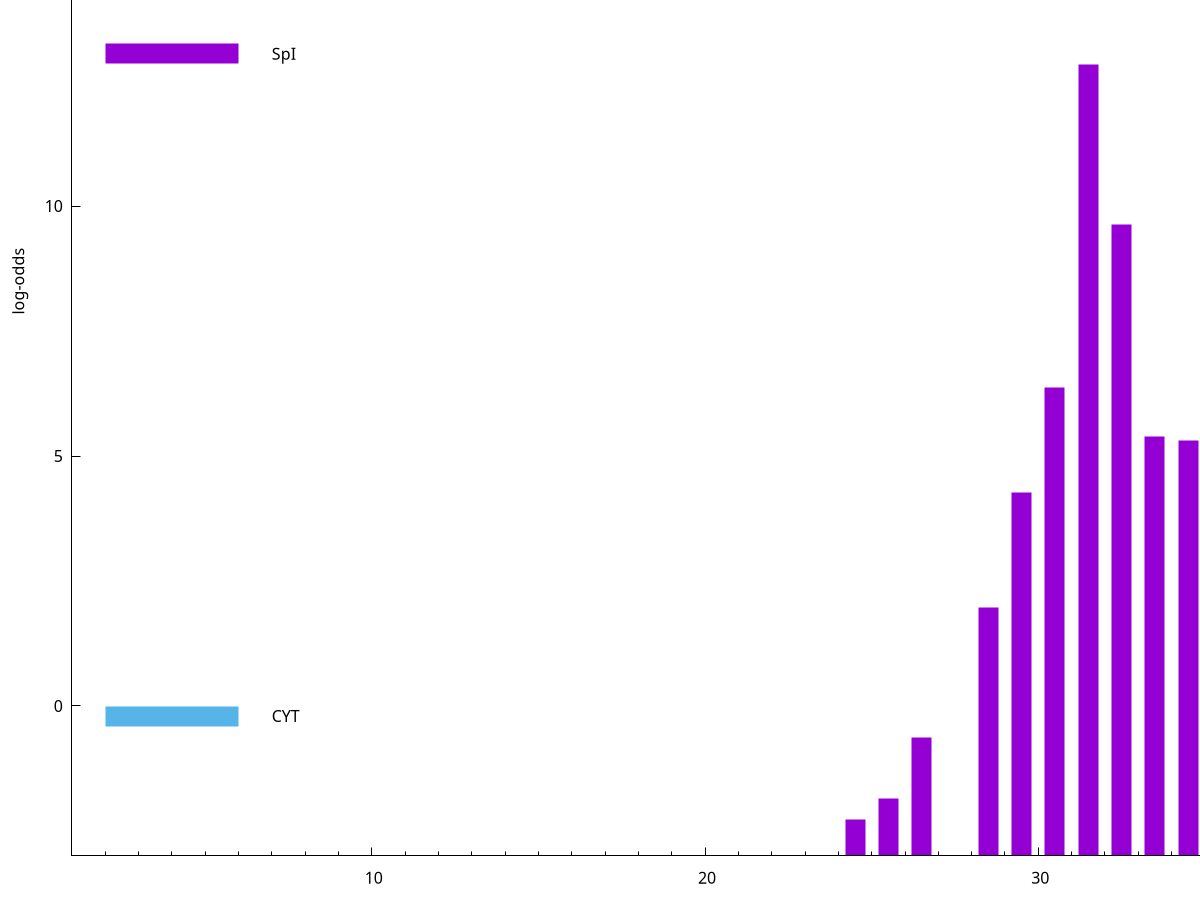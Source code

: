 set title "LipoP predictions for SRR5666573.gff"
set size 2., 1.4
set xrange [1:70] 
set mxtics 10
set yrange [-3:20]
set y2range [0:23]
set ylabel "log-odds"
set term postscript eps color solid "Helvetica" 30
set output "SRR5666573.gff12.eps"
set arrow from 2,16.6041 to 6,16.6041 nohead lt 4 lw 20
set label "TMH" at 7,16.6041
set arrow from 2,13.048 to 6,13.048 nohead lt 1 lw 20
set label "SpI" at 7,13.048
set arrow from 2,-0.200913 to 6,-0.200913 nohead lt 3 lw 20
set label "CYT" at 7,-0.200913
set arrow from 2,16.6041 to 6,16.6041 nohead lt 4 lw 20
set label "TMH" at 7,16.6041
# NOTE: The scores below are the log-odds scores with the threshold
# NOTE: subtracted (a hack to make gnuplot make the histogram all
# NOTE: look nice).
plot "-" axes x1y2 title "" with impulses lt 1 lw 20
31.500000 15.830700
32.500000 12.626980
37.500000 10.181540
30.500000 9.372620
35.500000 8.878360
33.500000 8.383870
34.500000 8.308880
29.500000 7.280380
28.500000 4.971950
26.500000 2.369260
25.500000 1.152840
39.500000 0.812040
24.500000 0.736550
e
exit

